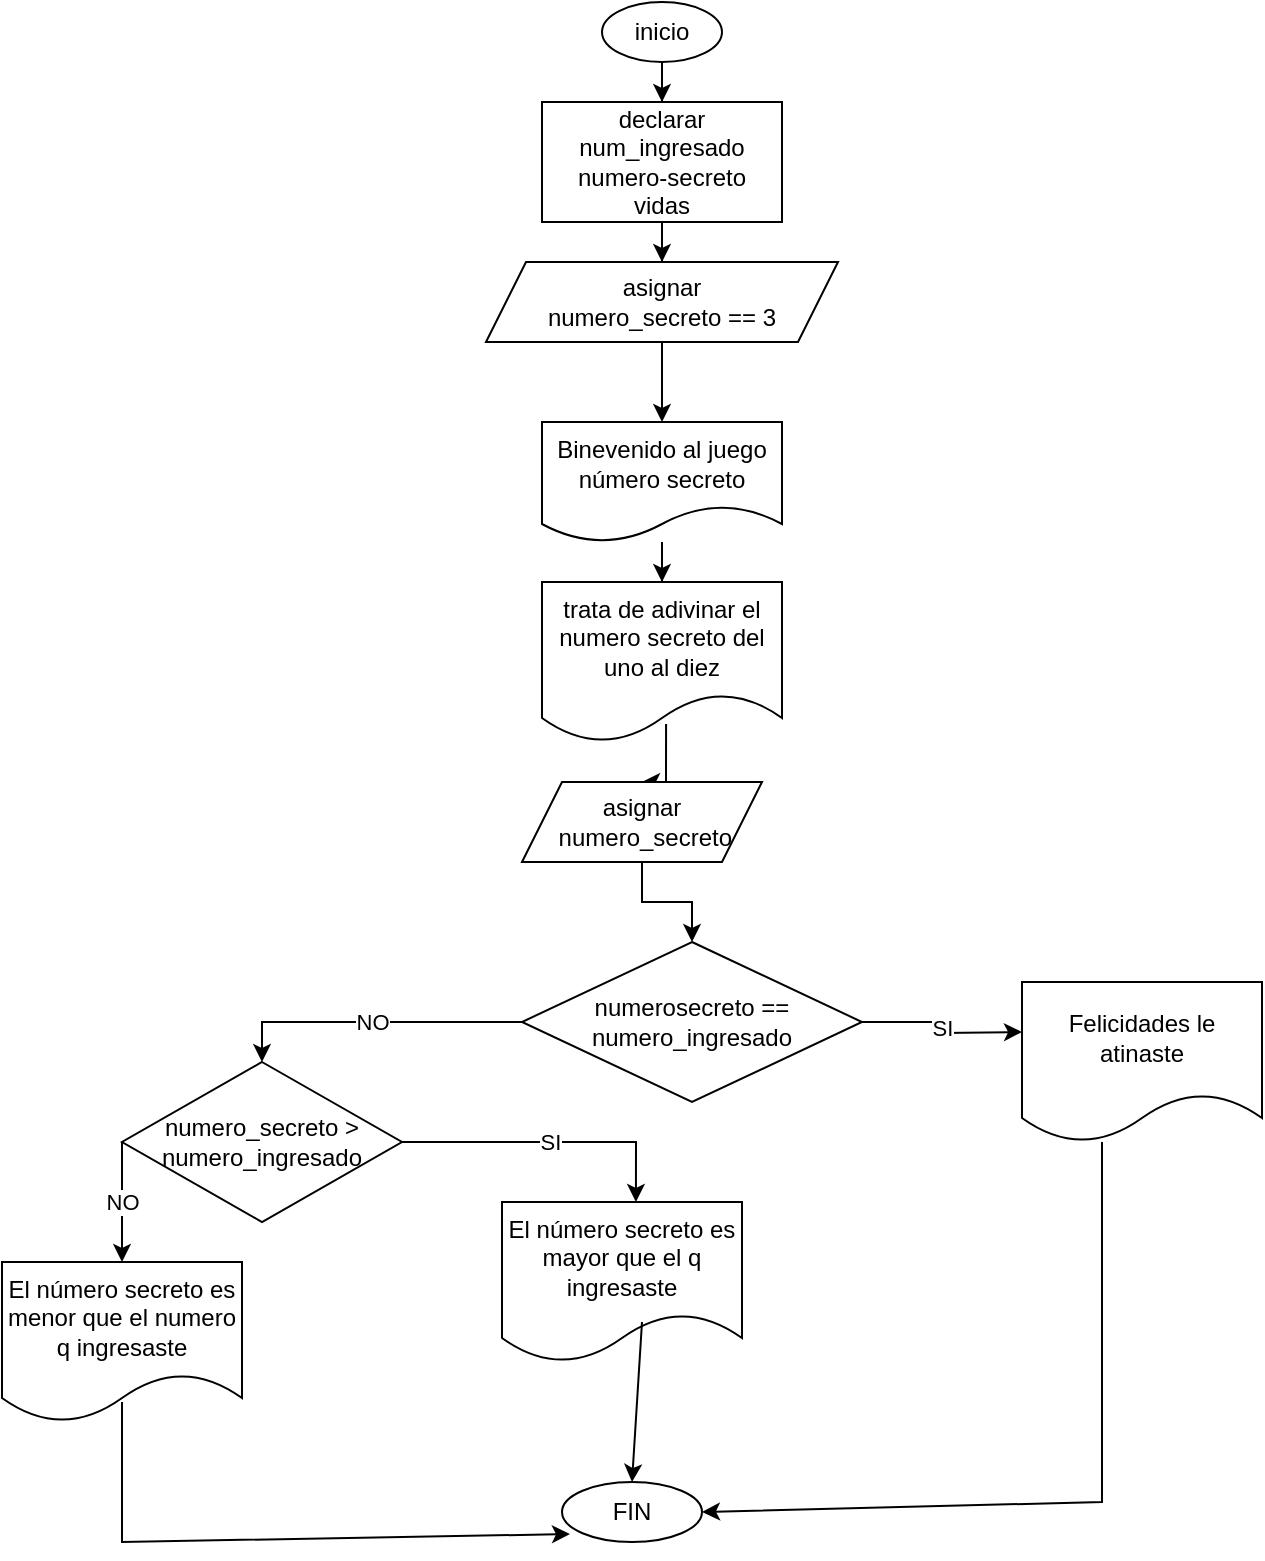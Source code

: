 <mxfile version="20.2.7" type="device"><diagram id="W6xHkxiYPw2x7UtRRSFG" name="Page-1"><mxGraphModel dx="1426" dy="767" grid="1" gridSize="10" guides="1" tooltips="1" connect="1" arrows="1" fold="1" page="1" pageScale="1" pageWidth="827" pageHeight="1169" math="0" shadow="0"><root><mxCell id="0"/><mxCell id="1" parent="0"/><mxCell id="bv0NLf94AA4kokLky9As-5" value="" style="edgeStyle=orthogonalEdgeStyle;rounded=0;orthogonalLoop=1;jettySize=auto;html=1;" edge="1" parent="1" source="bv0NLf94AA4kokLky9As-3" target="bv0NLf94AA4kokLky9As-4"><mxGeometry relative="1" as="geometry"/></mxCell><mxCell id="bv0NLf94AA4kokLky9As-3" value="inicio" style="ellipse;whiteSpace=wrap;html=1;" vertex="1" parent="1"><mxGeometry x="330" y="30" width="60" height="30" as="geometry"/></mxCell><mxCell id="bv0NLf94AA4kokLky9As-8" value="" style="edgeStyle=orthogonalEdgeStyle;rounded=0;orthogonalLoop=1;jettySize=auto;html=1;" edge="1" parent="1" source="bv0NLf94AA4kokLky9As-4" target="bv0NLf94AA4kokLky9As-7"><mxGeometry relative="1" as="geometry"/></mxCell><mxCell id="bv0NLf94AA4kokLky9As-4" value="declarar&lt;br&gt;num_ingresado&lt;br&gt;numero-secreto&lt;br&gt;vidas" style="rounded=0;whiteSpace=wrap;html=1;" vertex="1" parent="1"><mxGeometry x="300" y="80" width="120" height="60" as="geometry"/></mxCell><mxCell id="bv0NLf94AA4kokLky9As-11" value="" style="edgeStyle=orthogonalEdgeStyle;rounded=0;orthogonalLoop=1;jettySize=auto;html=1;" edge="1" parent="1" source="bv0NLf94AA4kokLky9As-6" target="bv0NLf94AA4kokLky9As-10"><mxGeometry relative="1" as="geometry"/></mxCell><mxCell id="bv0NLf94AA4kokLky9As-6" value="Binevenido al juego número secreto" style="shape=document;whiteSpace=wrap;html=1;boundedLbl=1;" vertex="1" parent="1"><mxGeometry x="300" y="240" width="120" height="60" as="geometry"/></mxCell><mxCell id="bv0NLf94AA4kokLky9As-9" value="" style="edgeStyle=orthogonalEdgeStyle;rounded=0;orthogonalLoop=1;jettySize=auto;html=1;" edge="1" parent="1" source="bv0NLf94AA4kokLky9As-7" target="bv0NLf94AA4kokLky9As-6"><mxGeometry relative="1" as="geometry"/></mxCell><mxCell id="bv0NLf94AA4kokLky9As-7" value="asignar&lt;br&gt;numero_secreto == 3" style="shape=parallelogram;perimeter=parallelogramPerimeter;whiteSpace=wrap;html=1;fixedSize=1;" vertex="1" parent="1"><mxGeometry x="272" y="160" width="176" height="40" as="geometry"/></mxCell><mxCell id="bv0NLf94AA4kokLky9As-15" value="" style="edgeStyle=orthogonalEdgeStyle;rounded=0;orthogonalLoop=1;jettySize=auto;html=1;exitX=0.517;exitY=0.888;exitDx=0;exitDy=0;exitPerimeter=0;" edge="1" parent="1" source="bv0NLf94AA4kokLky9As-10" target="bv0NLf94AA4kokLky9As-12"><mxGeometry relative="1" as="geometry"/></mxCell><mxCell id="bv0NLf94AA4kokLky9As-10" value="trata de adivinar el numero secreto del uno al diez" style="shape=document;whiteSpace=wrap;html=1;boundedLbl=1;" vertex="1" parent="1"><mxGeometry x="300" y="320" width="120" height="80" as="geometry"/></mxCell><mxCell id="bv0NLf94AA4kokLky9As-17" value="" style="edgeStyle=orthogonalEdgeStyle;rounded=0;orthogonalLoop=1;jettySize=auto;html=1;" edge="1" parent="1" source="bv0NLf94AA4kokLky9As-12" target="bv0NLf94AA4kokLky9As-16"><mxGeometry relative="1" as="geometry"/></mxCell><mxCell id="bv0NLf94AA4kokLky9As-12" value="asignar&lt;br&gt;&amp;nbsp;numero_secreto" style="shape=parallelogram;perimeter=parallelogramPerimeter;whiteSpace=wrap;html=1;fixedSize=1;" vertex="1" parent="1"><mxGeometry x="290" y="420" width="120" height="40" as="geometry"/></mxCell><mxCell id="bv0NLf94AA4kokLky9As-19" value="SI" style="edgeStyle=orthogonalEdgeStyle;rounded=0;orthogonalLoop=1;jettySize=auto;html=1;" edge="1" parent="1" source="bv0NLf94AA4kokLky9As-16"><mxGeometry relative="1" as="geometry"><mxPoint x="540" y="545" as="targetPoint"/></mxGeometry></mxCell><mxCell id="bv0NLf94AA4kokLky9As-20" value="NO" style="edgeStyle=orthogonalEdgeStyle;rounded=0;orthogonalLoop=1;jettySize=auto;html=1;exitX=0;exitY=0.5;exitDx=0;exitDy=0;entryX=0.5;entryY=0;entryDx=0;entryDy=0;" edge="1" parent="1" source="bv0NLf94AA4kokLky9As-16" target="bv0NLf94AA4kokLky9As-22"><mxGeometry relative="1" as="geometry"><mxPoint x="180" y="545" as="targetPoint"/><Array as="points"><mxPoint x="265" y="540"/><mxPoint x="160" y="540"/></Array></mxGeometry></mxCell><mxCell id="bv0NLf94AA4kokLky9As-21" value="Felicidades le atinaste" style="shape=document;whiteSpace=wrap;html=1;boundedLbl=1;" vertex="1" parent="1"><mxGeometry x="540" y="520" width="120" height="80" as="geometry"/></mxCell><mxCell id="bv0NLf94AA4kokLky9As-24" value="SI" style="edgeStyle=orthogonalEdgeStyle;rounded=0;orthogonalLoop=1;jettySize=auto;html=1;exitX=1;exitY=0.5;exitDx=0;exitDy=0;entryX=0.558;entryY=0;entryDx=0;entryDy=0;entryPerimeter=0;" edge="1" parent="1" source="bv0NLf94AA4kokLky9As-22" target="bv0NLf94AA4kokLky9As-23"><mxGeometry relative="1" as="geometry"><mxPoint x="350" y="600" as="targetPoint"/></mxGeometry></mxCell><mxCell id="bv0NLf94AA4kokLky9As-22" value="numero_secreto &amp;gt;&lt;br&gt;numero_ingresado" style="rhombus;whiteSpace=wrap;html=1;" vertex="1" parent="1"><mxGeometry x="90" y="560" width="140" height="80" as="geometry"/></mxCell><mxCell id="bv0NLf94AA4kokLky9As-23" value="El número secreto es mayor que el q ingresaste" style="shape=document;whiteSpace=wrap;html=1;boundedLbl=1;" vertex="1" parent="1"><mxGeometry x="280" y="630" width="120" height="80" as="geometry"/></mxCell><mxCell id="bv0NLf94AA4kokLky9As-25" value="El número secreto es menor que el numero q ingresaste" style="shape=document;whiteSpace=wrap;html=1;boundedLbl=1;" vertex="1" parent="1"><mxGeometry x="30" y="660" width="120" height="80" as="geometry"/></mxCell><mxCell id="bv0NLf94AA4kokLky9As-16" value="numerosecreto == numero_ingresado" style="rhombus;whiteSpace=wrap;html=1;" vertex="1" parent="1"><mxGeometry x="290" y="500" width="170" height="80" as="geometry"/></mxCell><mxCell id="bv0NLf94AA4kokLky9As-28" value="NO" style="endArrow=classic;html=1;rounded=0;entryX=0.5;entryY=0;entryDx=0;entryDy=0;" edge="1" parent="1" target="bv0NLf94AA4kokLky9As-25"><mxGeometry width="50" height="50" relative="1" as="geometry"><mxPoint x="90" y="600" as="sourcePoint"/><mxPoint x="140" y="550" as="targetPoint"/></mxGeometry></mxCell><mxCell id="bv0NLf94AA4kokLky9As-29" value="FIN" style="ellipse;whiteSpace=wrap;html=1;" vertex="1" parent="1"><mxGeometry x="310" y="770" width="70" height="30" as="geometry"/></mxCell><mxCell id="bv0NLf94AA4kokLky9As-30" value="" style="endArrow=classic;html=1;rounded=0;entryX=1;entryY=0.5;entryDx=0;entryDy=0;" edge="1" parent="1" target="bv0NLf94AA4kokLky9As-29"><mxGeometry width="50" height="50" relative="1" as="geometry"><mxPoint x="580" y="600" as="sourcePoint"/><mxPoint x="630" y="550" as="targetPoint"/><Array as="points"><mxPoint x="580" y="780"/></Array></mxGeometry></mxCell><mxCell id="bv0NLf94AA4kokLky9As-31" value="" style="endArrow=classic;html=1;rounded=0;entryX=0.5;entryY=0;entryDx=0;entryDy=0;" edge="1" parent="1" target="bv0NLf94AA4kokLky9As-29"><mxGeometry width="50" height="50" relative="1" as="geometry"><mxPoint x="350" y="690" as="sourcePoint"/><mxPoint x="400" y="640" as="targetPoint"/></mxGeometry></mxCell><mxCell id="bv0NLf94AA4kokLky9As-32" value="" style="endArrow=classic;html=1;rounded=0;entryX=0.057;entryY=0.867;entryDx=0;entryDy=0;entryPerimeter=0;" edge="1" parent="1" target="bv0NLf94AA4kokLky9As-29"><mxGeometry width="50" height="50" relative="1" as="geometry"><mxPoint x="90" y="730" as="sourcePoint"/><mxPoint x="140" y="680" as="targetPoint"/><Array as="points"><mxPoint x="90" y="800"/></Array></mxGeometry></mxCell></root></mxGraphModel></diagram></mxfile>